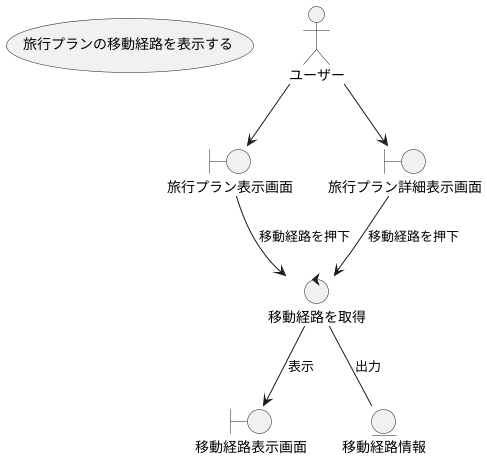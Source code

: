 @startuml

usecase 旅行プランの移動経路を表示する

actor ユーザー

boundary 旅行プラン表示画面
boundary 旅行プラン詳細表示画面
boundary 移動経路表示画面

control 移動経路を取得

entity 移動経路情報

ユーザー --> 旅行プラン表示画面
ユーザー --> 旅行プラン詳細表示画面

旅行プラン表示画面 --> 移動経路を取得 : 移動経路を押下
旅行プラン詳細表示画面 --> 移動経路を取得 : 移動経路を押下
移動経路を取得 -- 移動経路情報 : 出力
移動経路を取得 --> 移動経路表示画面 : 表示

@enduml